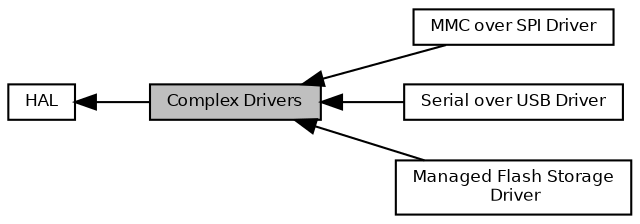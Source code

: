 digraph "Complex Drivers"
{
  bgcolor="transparent";
  edge [fontname="Helvetica",fontsize="8",labelfontname="Helvetica",labelfontsize="8"];
  node [fontname="Helvetica",fontsize="8",shape=record];
  rankdir=LR;
  Node3 [label="MMC over SPI Driver",height=0.2,width=0.4,color="black",URL="$group___m_m_c___s_p_i.html",tooltip="Generic MMC driver. "];
  Node1 [label="HAL",height=0.2,width=0.4,color="black",URL="$group___i_o.html",tooltip="Hardware Abstraction Layer. "];
  Node4 [label="Serial over USB Driver",height=0.2,width=0.4,color="black",URL="$group___s_e_r_i_a_l___u_s_b.html",tooltip="Serial over USB Driver. "];
  Node2 [label="Managed Flash Storage\l Driver",height=0.2,width=0.4,color="black",URL="$group___m_f_s.html",tooltip="Managed Flash Storage Driver. "];
  Node0 [label="Complex Drivers",height=0.2,width=0.4,color="black", fillcolor="grey75", style="filled", fontcolor="black"];
  Node1->Node0 [shape=plaintext, dir="back", style="solid"];
  Node0->Node2 [shape=plaintext, dir="back", style="solid"];
  Node0->Node3 [shape=plaintext, dir="back", style="solid"];
  Node0->Node4 [shape=plaintext, dir="back", style="solid"];
}
